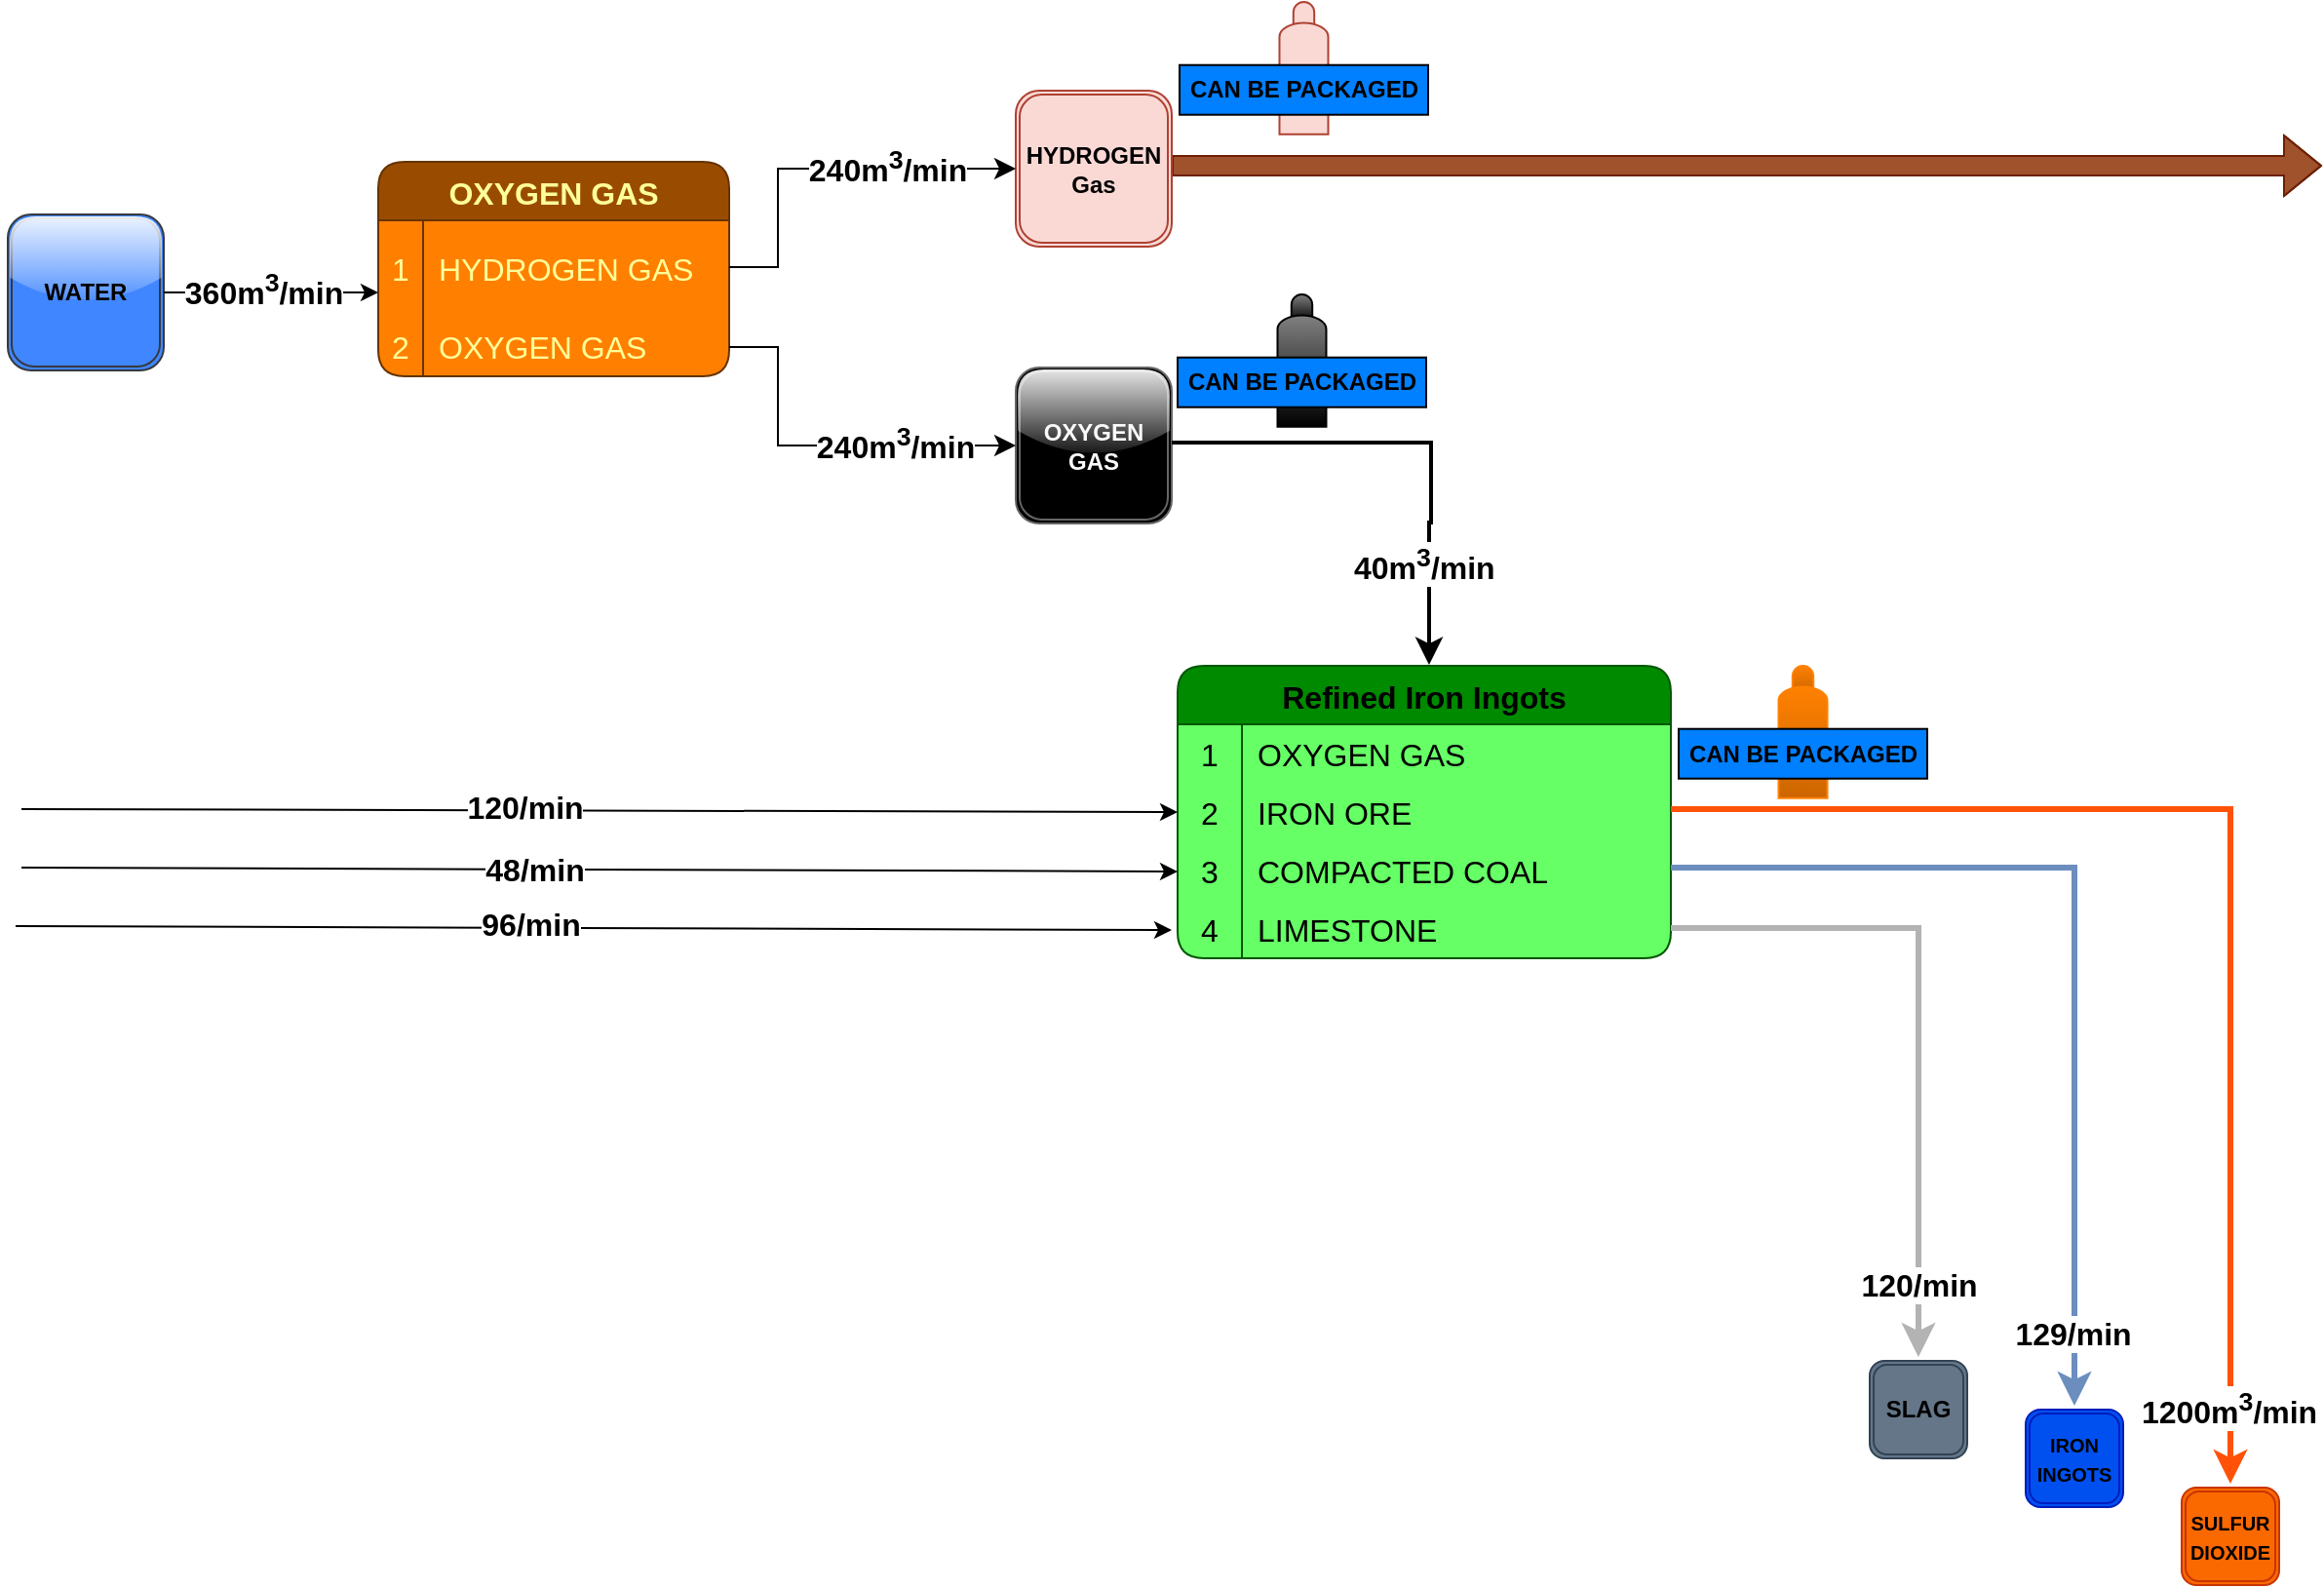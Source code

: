 <mxfile version="22.1.7" type="github">
  <diagram name="Page-1" id="c7558073-3199-34d8-9f00-42111426c3f3">
    <mxGraphModel dx="3249" dy="1083" grid="1" gridSize="10" guides="1" tooltips="1" connect="1" arrows="1" fold="1" page="1" pageScale="1" pageWidth="1200" pageHeight="1920" background="none" math="0" shadow="0">
      <root>
        <mxCell id="0" />
        <mxCell id="1" parent="0" />
        <mxCell id="J3-S9KRi7zDtziuMteK2-191" value="" style="elbow=horizontal;endArrow=classic;html=1;rounded=0;shape=flexArrow;edgeStyle=orthogonalEdgeStyle;fillColor=#a0522d;strokeColor=#6D1F00;" edge="1" parent="1">
          <mxGeometry width="50" height="50" relative="1" as="geometry">
            <mxPoint x="-600" y="144" as="sourcePoint" />
            <mxPoint x="-10" y="144" as="targetPoint" />
            <Array as="points">
              <mxPoint x="-301" y="144" />
            </Array>
          </mxGeometry>
        </mxCell>
        <mxCell id="J3-S9KRi7zDtziuMteK2-100" value="&lt;b&gt;&lt;font style=&quot;font-size: 12px;&quot;&gt;WATER&lt;/font&gt;&lt;/b&gt;" style="shape=ext;double=1;whiteSpace=wrap;html=1;aspect=fixed;fillColor=#4086FF;strokeColor=#36393d;rounded=1;glass=1;" vertex="1" parent="1">
          <mxGeometry x="-1197" y="169" width="80" height="80" as="geometry" />
        </mxCell>
        <mxCell id="J3-S9KRi7zDtziuMteK2-111" value="OXYGEN GAS" style="shape=table;startSize=30;container=1;collapsible=0;childLayout=tableLayout;fixedRows=1;rowLines=0;fontStyle=1;strokeColor=#663300;fontSize=16;rounded=1;fillColor=#994C00;fontColor=#FFFF99;swimlaneFillColor=#FF8000;shadow=0;perimeterSpacing=0;" vertex="1" parent="1">
          <mxGeometry x="-1007" y="142" width="180" height="110" as="geometry" />
        </mxCell>
        <mxCell id="J3-S9KRi7zDtziuMteK2-112" value="" style="shape=tableRow;horizontal=0;startSize=0;swimlaneHead=0;swimlaneBody=0;top=0;left=0;bottom=0;right=0;collapsible=0;dropTarget=0;fillColor=none;points=[[0,0.5],[1,0.5]];portConstraint=eastwest;strokeColor=inherit;fontSize=16;rounded=0;" vertex="1" parent="J3-S9KRi7zDtziuMteK2-111">
          <mxGeometry y="30" width="180" height="50" as="geometry" />
        </mxCell>
        <mxCell id="J3-S9KRi7zDtziuMteK2-113" value="&lt;font color=&quot;#ffff99&quot;&gt;1&lt;/font&gt;" style="shape=partialRectangle;html=1;whiteSpace=wrap;connectable=0;fillColor=none;top=0;left=0;bottom=0;right=0;overflow=hidden;pointerEvents=1;strokeColor=inherit;fontSize=16;rounded=0;" vertex="1" parent="J3-S9KRi7zDtziuMteK2-112">
          <mxGeometry width="23" height="50" as="geometry">
            <mxRectangle width="23" height="50" as="alternateBounds" />
          </mxGeometry>
        </mxCell>
        <mxCell id="J3-S9KRi7zDtziuMteK2-114" value="&lt;font color=&quot;#ffff99&quot;&gt;HYDROGEN GAS&lt;/font&gt;" style="shape=partialRectangle;html=1;whiteSpace=wrap;connectable=0;fillColor=none;top=0;left=0;bottom=0;right=0;align=left;spacingLeft=6;overflow=hidden;strokeColor=inherit;fontSize=16;rounded=0;" vertex="1" parent="J3-S9KRi7zDtziuMteK2-112">
          <mxGeometry x="23" width="157" height="50" as="geometry">
            <mxRectangle width="157" height="50" as="alternateBounds" />
          </mxGeometry>
        </mxCell>
        <mxCell id="J3-S9KRi7zDtziuMteK2-118" value="" style="shape=tableRow;horizontal=0;startSize=0;swimlaneHead=0;swimlaneBody=0;top=0;left=0;bottom=0;right=0;collapsible=0;dropTarget=0;fillColor=none;points=[[0,0.5],[1,0.5]];portConstraint=eastwest;strokeColor=inherit;fontSize=16;rounded=0;" vertex="1" parent="J3-S9KRi7zDtziuMteK2-111">
          <mxGeometry y="80" width="180" height="30" as="geometry" />
        </mxCell>
        <mxCell id="J3-S9KRi7zDtziuMteK2-119" value="&lt;font color=&quot;#ffff99&quot;&gt;2&lt;/font&gt;" style="shape=partialRectangle;html=1;whiteSpace=wrap;connectable=0;fillColor=none;top=0;left=0;bottom=0;right=0;overflow=hidden;strokeColor=inherit;fontSize=16;rounded=0;" vertex="1" parent="J3-S9KRi7zDtziuMteK2-118">
          <mxGeometry width="23" height="30" as="geometry">
            <mxRectangle width="23" height="30" as="alternateBounds" />
          </mxGeometry>
        </mxCell>
        <mxCell id="J3-S9KRi7zDtziuMteK2-120" value="&lt;font color=&quot;#ffff99&quot;&gt;OXYGEN GAS&lt;/font&gt;" style="shape=partialRectangle;html=1;whiteSpace=wrap;connectable=0;fillColor=none;top=0;left=0;bottom=0;right=0;align=left;spacingLeft=6;overflow=hidden;strokeColor=inherit;fontSize=16;rounded=0;" vertex="1" parent="J3-S9KRi7zDtziuMteK2-118">
          <mxGeometry x="23" width="157" height="30" as="geometry">
            <mxRectangle width="157" height="30" as="alternateBounds" />
          </mxGeometry>
        </mxCell>
        <mxCell id="J3-S9KRi7zDtziuMteK2-149" value="Refined Iron Ingots" style="shape=table;startSize=30;container=1;collapsible=0;childLayout=tableLayout;fixedRows=1;rowLines=0;fontStyle=1;strokeColor=#005700;fontSize=16;rounded=1;fillColor=#008a00;fontColor=#000000;fillStyle=auto;backgroundOutline=0;gradientColor=none;swimlaneFillColor=#66FF66;" vertex="1" parent="1">
          <mxGeometry x="-597" y="400.5" width="253" height="150" as="geometry" />
        </mxCell>
        <mxCell id="J3-S9KRi7zDtziuMteK2-150" value="" style="shape=tableRow;horizontal=0;startSize=0;swimlaneHead=0;swimlaneBody=0;top=0;left=0;bottom=0;right=0;collapsible=0;dropTarget=0;fillColor=none;points=[[0,0.5],[1,0.5]];portConstraint=eastwest;strokeColor=inherit;fontSize=16;rounded=0;" vertex="1" parent="J3-S9KRi7zDtziuMteK2-149">
          <mxGeometry y="30" width="253" height="30" as="geometry" />
        </mxCell>
        <mxCell id="J3-S9KRi7zDtziuMteK2-151" value="1" style="shape=partialRectangle;html=1;whiteSpace=wrap;connectable=0;fillColor=none;top=0;left=0;bottom=0;right=0;overflow=hidden;pointerEvents=1;strokeColor=inherit;fontSize=16;rounded=0;" vertex="1" parent="J3-S9KRi7zDtziuMteK2-150">
          <mxGeometry width="33" height="30" as="geometry">
            <mxRectangle width="33" height="30" as="alternateBounds" />
          </mxGeometry>
        </mxCell>
        <mxCell id="J3-S9KRi7zDtziuMteK2-152" value="OXYGEN GAS&lt;span style=&quot;white-space: pre;&quot;&gt;&#x9;&lt;/span&gt;" style="shape=partialRectangle;html=1;whiteSpace=wrap;connectable=0;fillColor=none;top=0;left=0;bottom=0;right=0;align=left;spacingLeft=6;overflow=hidden;strokeColor=inherit;fontSize=16;rounded=0;" vertex="1" parent="J3-S9KRi7zDtziuMteK2-150">
          <mxGeometry x="33" width="220" height="30" as="geometry">
            <mxRectangle width="220" height="30" as="alternateBounds" />
          </mxGeometry>
        </mxCell>
        <mxCell id="J3-S9KRi7zDtziuMteK2-153" value="" style="shape=tableRow;horizontal=0;startSize=0;swimlaneHead=0;swimlaneBody=0;top=0;left=0;bottom=0;right=0;collapsible=0;dropTarget=0;fillColor=none;points=[[0,0.5],[1,0.5]];portConstraint=eastwest;strokeColor=inherit;fontSize=16;rounded=0;" vertex="1" parent="J3-S9KRi7zDtziuMteK2-149">
          <mxGeometry y="60" width="253" height="30" as="geometry" />
        </mxCell>
        <mxCell id="J3-S9KRi7zDtziuMteK2-154" value="2" style="shape=partialRectangle;html=1;whiteSpace=wrap;connectable=0;fillColor=none;top=0;left=0;bottom=0;right=0;overflow=hidden;strokeColor=inherit;fontSize=16;rounded=0;" vertex="1" parent="J3-S9KRi7zDtziuMteK2-153">
          <mxGeometry width="33" height="30" as="geometry">
            <mxRectangle width="33" height="30" as="alternateBounds" />
          </mxGeometry>
        </mxCell>
        <mxCell id="J3-S9KRi7zDtziuMteK2-155" value="IRON ORE" style="shape=partialRectangle;html=1;whiteSpace=wrap;connectable=0;fillColor=none;top=0;left=0;bottom=0;right=0;align=left;spacingLeft=6;overflow=hidden;strokeColor=inherit;fontSize=16;rounded=0;" vertex="1" parent="J3-S9KRi7zDtziuMteK2-153">
          <mxGeometry x="33" width="220" height="30" as="geometry">
            <mxRectangle width="220" height="30" as="alternateBounds" />
          </mxGeometry>
        </mxCell>
        <mxCell id="J3-S9KRi7zDtziuMteK2-156" value="" style="shape=tableRow;horizontal=0;startSize=0;swimlaneHead=0;swimlaneBody=0;top=0;left=0;bottom=0;right=0;collapsible=0;dropTarget=0;fillColor=none;points=[[0,0.5],[1,0.5]];portConstraint=eastwest;strokeColor=inherit;fontSize=16;rounded=0;" vertex="1" parent="J3-S9KRi7zDtziuMteK2-149">
          <mxGeometry y="90" width="253" height="30" as="geometry" />
        </mxCell>
        <mxCell id="J3-S9KRi7zDtziuMteK2-157" value="3" style="shape=partialRectangle;html=1;whiteSpace=wrap;connectable=0;fillColor=none;top=0;left=0;bottom=0;right=0;overflow=hidden;strokeColor=inherit;fontSize=16;rounded=0;" vertex="1" parent="J3-S9KRi7zDtziuMteK2-156">
          <mxGeometry width="33" height="30" as="geometry">
            <mxRectangle width="33" height="30" as="alternateBounds" />
          </mxGeometry>
        </mxCell>
        <mxCell id="J3-S9KRi7zDtziuMteK2-158" value="COMPACTED COAL" style="shape=partialRectangle;html=1;whiteSpace=wrap;connectable=0;fillColor=none;top=0;left=0;bottom=0;right=0;align=left;spacingLeft=6;overflow=hidden;strokeColor=inherit;fontSize=16;rounded=0;" vertex="1" parent="J3-S9KRi7zDtziuMteK2-156">
          <mxGeometry x="33" width="220" height="30" as="geometry">
            <mxRectangle width="220" height="30" as="alternateBounds" />
          </mxGeometry>
        </mxCell>
        <mxCell id="J3-S9KRi7zDtziuMteK2-159" style="shape=tableRow;horizontal=0;startSize=0;swimlaneHead=0;swimlaneBody=0;top=0;left=0;bottom=0;right=0;collapsible=0;dropTarget=0;fillColor=none;points=[[0,0.5],[1,0.5]];portConstraint=eastwest;strokeColor=inherit;fontSize=16;rounded=0;" vertex="1" parent="J3-S9KRi7zDtziuMteK2-149">
          <mxGeometry y="120" width="253" height="30" as="geometry" />
        </mxCell>
        <mxCell id="J3-S9KRi7zDtziuMteK2-160" value="4" style="shape=partialRectangle;html=1;whiteSpace=wrap;connectable=0;fillColor=none;top=0;left=0;bottom=0;right=0;overflow=hidden;strokeColor=inherit;fontSize=16;rounded=0;" vertex="1" parent="J3-S9KRi7zDtziuMteK2-159">
          <mxGeometry width="33" height="30" as="geometry">
            <mxRectangle width="33" height="30" as="alternateBounds" />
          </mxGeometry>
        </mxCell>
        <mxCell id="J3-S9KRi7zDtziuMteK2-161" value="LIMESTONE" style="shape=partialRectangle;html=1;whiteSpace=wrap;connectable=0;fillColor=none;top=0;left=0;bottom=0;right=0;align=left;spacingLeft=6;overflow=hidden;strokeColor=inherit;fontSize=16;rounded=0;" vertex="1" parent="J3-S9KRi7zDtziuMteK2-159">
          <mxGeometry x="33" width="220" height="30" as="geometry">
            <mxRectangle width="220" height="30" as="alternateBounds" />
          </mxGeometry>
        </mxCell>
        <mxCell id="J3-S9KRi7zDtziuMteK2-163" value="&lt;font color=&quot;#fafafa&quot;&gt;&lt;b&gt;OXYGEN&lt;br&gt;GAS&lt;/b&gt;&lt;br&gt;&lt;/font&gt;" style="shape=ext;double=1;rounded=1;whiteSpace=wrap;html=1;fillColor=#000000;strokeColor=#666666;fontColor=#333333;glass=1;" vertex="1" parent="1">
          <mxGeometry x="-680" y="247.5" width="80" height="80" as="geometry" />
        </mxCell>
        <mxCell id="J3-S9KRi7zDtziuMteK2-164" value="&lt;b style=&quot;&quot;&gt;HYDROGEN&lt;br&gt;Gas&lt;/b&gt;" style="shape=ext;double=1;rounded=1;whiteSpace=wrap;html=1;fillColor=#fad9d5;strokeColor=#ae4132;glass=0;shadow=0;" vertex="1" parent="1">
          <mxGeometry x="-680" y="105.5" width="80" height="80" as="geometry" />
        </mxCell>
        <mxCell id="J3-S9KRi7zDtziuMteK2-174" value="" style="endArrow=classic;html=1;exitX=1;exitY=0.5;exitDx=0;exitDy=0;" edge="1" parent="1" source="J3-S9KRi7zDtziuMteK2-100">
          <mxGeometry relative="1" as="geometry">
            <mxPoint x="-1107" y="208.74" as="sourcePoint" />
            <mxPoint x="-1007" y="209" as="targetPoint" />
          </mxGeometry>
        </mxCell>
        <mxCell id="J3-S9KRi7zDtziuMteK2-175" value="&lt;b style=&quot;font-size: 16px;&quot;&gt;360m&lt;sup&gt;3&lt;/sup&gt;/min&lt;/b&gt;" style="edgeLabel;resizable=0;html=1;align=center;verticalAlign=middle;" connectable="0" vertex="1" parent="J3-S9KRi7zDtziuMteK2-174">
          <mxGeometry relative="1" as="geometry">
            <mxPoint x="-4" y="-2" as="offset" />
          </mxGeometry>
        </mxCell>
        <mxCell id="J3-S9KRi7zDtziuMteK2-176" value="" style="edgeStyle=elbowEdgeStyle;elbow=horizontal;endArrow=classic;html=1;curved=0;rounded=0;endSize=8;startSize=8;entryX=0;entryY=0.5;entryDx=0;entryDy=0;" edge="1" parent="1" target="J3-S9KRi7zDtziuMteK2-164">
          <mxGeometry width="50" height="50" relative="1" as="geometry">
            <mxPoint x="-827" y="196" as="sourcePoint" />
            <mxPoint x="-740" y="146" as="targetPoint" />
            <Array as="points">
              <mxPoint x="-802" y="196" />
            </Array>
          </mxGeometry>
        </mxCell>
        <mxCell id="J3-S9KRi7zDtziuMteK2-212" value="&lt;b style=&quot;font-size: 16px;&quot;&gt;240m&lt;sup style=&quot;&quot;&gt;3&lt;/sup&gt;/min&lt;/b&gt;" style="edgeLabel;html=1;align=center;verticalAlign=middle;resizable=0;points=[];" vertex="1" connectable="0" parent="J3-S9KRi7zDtziuMteK2-176">
          <mxGeometry x="0.426" y="-2" relative="1" as="geometry">
            <mxPoint x="-10" y="-4" as="offset" />
          </mxGeometry>
        </mxCell>
        <mxCell id="J3-S9KRi7zDtziuMteK2-178" value="" style="edgeStyle=elbowEdgeStyle;elbow=horizontal;endArrow=classic;html=1;curved=0;rounded=0;endSize=8;startSize=8;entryX=0;entryY=0.5;entryDx=0;entryDy=0;" edge="1" parent="1" target="J3-S9KRi7zDtziuMteK2-163">
          <mxGeometry width="50" height="50" relative="1" as="geometry">
            <mxPoint x="-827" y="237" as="sourcePoint" />
            <mxPoint x="-740" y="287" as="targetPoint" />
            <Array as="points">
              <mxPoint x="-802" y="237" />
            </Array>
          </mxGeometry>
        </mxCell>
        <mxCell id="J3-S9KRi7zDtziuMteK2-213" value="&lt;b style=&quot;font-size: 16px;&quot;&gt;240m&lt;sup&gt;3&lt;/sup&gt;/min&lt;/b&gt;" style="edgeLabel;html=1;align=center;verticalAlign=middle;resizable=0;points=[];" vertex="1" connectable="0" parent="J3-S9KRi7zDtziuMteK2-178">
          <mxGeometry x="0.46" relative="1" as="geometry">
            <mxPoint x="-9" y="-2" as="offset" />
          </mxGeometry>
        </mxCell>
        <mxCell id="J3-S9KRi7zDtziuMteK2-180" value="" style="edgeStyle=segmentEdgeStyle;endArrow=classic;html=1;curved=0;rounded=0;endSize=8;startSize=8;strokeWidth=3;strokeColor=#FF5208;fillColor=#008a00;" edge="1" parent="1">
          <mxGeometry width="50" height="50" relative="1" as="geometry">
            <mxPoint x="-344" y="474" as="sourcePoint" />
            <mxPoint x="-57" y="820" as="targetPoint" />
            <Array as="points">
              <mxPoint x="-57" y="474" />
              <mxPoint x="-57" y="770" />
            </Array>
          </mxGeometry>
        </mxCell>
        <mxCell id="J3-S9KRi7zDtziuMteK2-233" value="&lt;font style=&quot;font-size: 16px;&quot;&gt;&lt;b&gt;1200m&lt;sup&gt;3&lt;/sup&gt;/min&lt;/b&gt;&lt;/font&gt;" style="edgeLabel;html=1;align=center;verticalAlign=middle;resizable=0;points=[];" vertex="1" connectable="0" parent="J3-S9KRi7zDtziuMteK2-180">
          <mxGeometry x="0.431" y="-1" relative="1" as="geometry">
            <mxPoint y="141" as="offset" />
          </mxGeometry>
        </mxCell>
        <mxCell id="J3-S9KRi7zDtziuMteK2-181" value="" style="edgeStyle=segmentEdgeStyle;endArrow=classic;html=1;curved=0;rounded=0;endSize=8;startSize=8;strokeWidth=3;fillColor=#dae8fc;gradientColor=#7ea6e0;strokeColor=#6c8ebf;" edge="1" parent="1">
          <mxGeometry width="50" height="50" relative="1" as="geometry">
            <mxPoint x="-344" y="504" as="sourcePoint" />
            <mxPoint x="-137" y="780" as="targetPoint" />
            <Array as="points">
              <mxPoint x="-137" y="504" />
            </Array>
          </mxGeometry>
        </mxCell>
        <mxCell id="J3-S9KRi7zDtziuMteK2-234" value="&lt;font style=&quot;font-size: 16px;&quot;&gt;&lt;b&gt;129/min&lt;/b&gt;&lt;/font&gt;" style="edgeLabel;html=1;align=center;verticalAlign=middle;resizable=0;points=[];" vertex="1" connectable="0" parent="J3-S9KRi7zDtziuMteK2-181">
          <mxGeometry x="0.42" y="-1" relative="1" as="geometry">
            <mxPoint y="103" as="offset" />
          </mxGeometry>
        </mxCell>
        <mxCell id="J3-S9KRi7zDtziuMteK2-182" value="" style="edgeStyle=segmentEdgeStyle;endArrow=classic;html=1;curved=0;rounded=0;endSize=8;startSize=8;strokeWidth=3;strokeColor=#B3B3B3;" edge="1" parent="1">
          <mxGeometry width="50" height="50" relative="1" as="geometry">
            <mxPoint x="-344" y="535" as="sourcePoint" />
            <mxPoint x="-217" y="755" as="targetPoint" />
            <Array as="points">
              <mxPoint x="-217" y="535" />
            </Array>
          </mxGeometry>
        </mxCell>
        <mxCell id="J3-S9KRi7zDtziuMteK2-232" value="&lt;b&gt;&lt;font style=&quot;font-size: 16px;&quot;&gt;120/min&lt;/font&gt;&lt;/b&gt;" style="edgeLabel;html=1;align=center;verticalAlign=middle;resizable=0;points=[];" vertex="1" connectable="0" parent="J3-S9KRi7zDtziuMteK2-182">
          <mxGeometry x="0.343" relative="1" as="geometry">
            <mxPoint y="77" as="offset" />
          </mxGeometry>
        </mxCell>
        <mxCell id="J3-S9KRi7zDtziuMteK2-186" value="" style="edgeStyle=segmentEdgeStyle;endArrow=classic;html=1;curved=0;rounded=0;endSize=8;startSize=8;strokeWidth=2;" edge="1" parent="1">
          <mxGeometry width="50" height="50" relative="1" as="geometry">
            <mxPoint x="-600" y="286" as="sourcePoint" />
            <mxPoint x="-468" y="400" as="targetPoint" />
            <Array as="points">
              <mxPoint x="-467" y="286" />
              <mxPoint x="-467" y="327" />
              <mxPoint x="-468" y="327" />
            </Array>
          </mxGeometry>
        </mxCell>
        <mxCell id="J3-S9KRi7zDtziuMteK2-211" value="&lt;b style=&quot;font-size: 16px;&quot;&gt;40m&lt;sup&gt;3&lt;/sup&gt;/min&lt;sup&gt;&amp;nbsp;&lt;/sup&gt;&lt;/b&gt;" style="edgeLabel;html=1;align=center;verticalAlign=middle;resizable=0;points=[];" vertex="1" connectable="0" parent="J3-S9KRi7zDtziuMteK2-186">
          <mxGeometry x="0.581" y="-1" relative="1" as="geometry">
            <mxPoint as="offset" />
          </mxGeometry>
        </mxCell>
        <mxCell id="J3-S9KRi7zDtziuMteK2-187" value="" style="endArrow=classic;html=1;entryX=0;entryY=0.5;entryDx=0;entryDy=0;" edge="1" parent="1" target="J3-S9KRi7zDtziuMteK2-153">
          <mxGeometry width="50" height="50" relative="1" as="geometry">
            <mxPoint x="-1190" y="474" as="sourcePoint" />
            <mxPoint x="-940" y="434" as="targetPoint" />
          </mxGeometry>
        </mxCell>
        <mxCell id="J3-S9KRi7zDtziuMteK2-208" value="&lt;b&gt;&lt;font style=&quot;font-size: 16px;&quot;&gt;120/min&lt;/font&gt;&lt;/b&gt;" style="edgeLabel;html=1;align=center;verticalAlign=middle;resizable=0;points=[];" vertex="1" connectable="0" parent="J3-S9KRi7zDtziuMteK2-187">
          <mxGeometry x="-0.131" y="2" relative="1" as="geometry">
            <mxPoint as="offset" />
          </mxGeometry>
        </mxCell>
        <mxCell id="J3-S9KRi7zDtziuMteK2-188" value="" style="endArrow=classic;html=1;entryX=0;entryY=0.5;entryDx=0;entryDy=0;" edge="1" parent="1">
          <mxGeometry width="50" height="50" relative="1" as="geometry">
            <mxPoint x="-1190" y="504" as="sourcePoint" />
            <mxPoint x="-597" y="506" as="targetPoint" />
          </mxGeometry>
        </mxCell>
        <mxCell id="J3-S9KRi7zDtziuMteK2-209" value="&lt;b&gt;&lt;font style=&quot;font-size: 16px;&quot;&gt;48/min&lt;/font&gt;&lt;/b&gt;" style="edgeLabel;html=1;align=center;verticalAlign=middle;resizable=0;points=[];" vertex="1" connectable="0" parent="J3-S9KRi7zDtziuMteK2-188">
          <mxGeometry x="-0.139" relative="1" as="geometry">
            <mxPoint x="7" as="offset" />
          </mxGeometry>
        </mxCell>
        <mxCell id="J3-S9KRi7zDtziuMteK2-189" value="" style="endArrow=classic;html=1;entryX=0;entryY=0.5;entryDx=0;entryDy=0;" edge="1" parent="1">
          <mxGeometry width="50" height="50" relative="1" as="geometry">
            <mxPoint x="-1193" y="534" as="sourcePoint" />
            <mxPoint x="-600" y="536" as="targetPoint" />
          </mxGeometry>
        </mxCell>
        <mxCell id="J3-S9KRi7zDtziuMteK2-210" value="&lt;b&gt;&lt;font style=&quot;font-size: 16px;&quot;&gt;96/min&lt;/font&gt;&lt;/b&gt;" style="edgeLabel;html=1;align=center;verticalAlign=middle;resizable=0;points=[];" vertex="1" connectable="0" parent="J3-S9KRi7zDtziuMteK2-189">
          <mxGeometry x="-0.133" y="2" relative="1" as="geometry">
            <mxPoint x="7" as="offset" />
          </mxGeometry>
        </mxCell>
        <mxCell id="J3-S9KRi7zDtziuMteK2-206" value="" style="shape=mxgraph.pid.vessels.gas_bottle;html=1;pointerEvents=1;align=center;verticalLabelPosition=bottom;verticalAlign=top;dashed=0;fillColor=#808080;strokeColor=#000000;gradientColor=default;" vertex="1" parent="1">
          <mxGeometry x="-545.75" y="210" width="25" height="67.86" as="geometry" />
        </mxCell>
        <mxCell id="J3-S9KRi7zDtziuMteK2-207" value="" style="shape=mxgraph.pid.vessels.gas_bottle;html=1;pointerEvents=1;align=center;verticalLabelPosition=bottom;verticalAlign=top;dashed=0;fillColor=#fad9d5;strokeColor=#ae4132;" vertex="1" parent="1">
          <mxGeometry x="-544.75" y="60" width="25" height="67.86" as="geometry" />
        </mxCell>
        <mxCell id="J3-S9KRi7zDtziuMteK2-221" value="&lt;p style=&quot;line-height: 100%;&quot;&gt;&lt;font size=&quot;1&quot; style=&quot;&quot;&gt;&lt;b style=&quot;font-size: 12px;&quot;&gt;CAN BE PACKAGED&lt;/b&gt;&lt;/font&gt;&lt;/p&gt;" style="text;html=1;align=center;verticalAlign=middle;whiteSpace=wrap;rounded=0;fillColor=#007FFF;strokeColor=#000000;" vertex="1" parent="1">
          <mxGeometry x="-596" y="92.36" width="127.5" height="25.5" as="geometry" />
        </mxCell>
        <mxCell id="J3-S9KRi7zDtziuMteK2-222" value="&lt;p style=&quot;line-height: 100%;&quot;&gt;&lt;font size=&quot;1&quot; style=&quot;&quot;&gt;&lt;b style=&quot;font-size: 12px;&quot;&gt;CAN BE PACKAGED&lt;/b&gt;&lt;/font&gt;&lt;/p&gt;" style="text;html=1;align=center;verticalAlign=middle;whiteSpace=wrap;rounded=0;fillColor=#007FFF;strokeColor=#000000;" vertex="1" parent="1">
          <mxGeometry x="-597" y="242.36" width="127.5" height="25.5" as="geometry" />
        </mxCell>
        <mxCell id="J3-S9KRi7zDtziuMteK2-227" value="&lt;b style=&quot;&quot;&gt;&lt;font color=&quot;#000000&quot;&gt;SLAG&lt;/font&gt;&lt;/b&gt;" style="shape=ext;double=1;rounded=1;whiteSpace=wrap;html=1;fillColor=#647687;glass=0;strokeColor=#314354;fontColor=#ffffff;" vertex="1" parent="1">
          <mxGeometry x="-242" y="757" width="50" height="50" as="geometry" />
        </mxCell>
        <mxCell id="J3-S9KRi7zDtziuMteK2-228" value="&lt;b style=&quot;&quot;&gt;&lt;font color=&quot;#000000&quot; style=&quot;font-size: 10px;&quot;&gt;IRON INGOTS&lt;/font&gt;&lt;/b&gt;" style="shape=ext;double=1;rounded=1;whiteSpace=wrap;html=1;fillColor=#0050ef;strokeColor=#001DBC;fontColor=#ffffff;glass=0;" vertex="1" parent="1">
          <mxGeometry x="-162" y="782" width="50" height="50" as="geometry" />
        </mxCell>
        <mxCell id="J3-S9KRi7zDtziuMteK2-229" value="&lt;font style=&quot;font-size: 10px;&quot;&gt;&lt;b style=&quot;&quot;&gt;SULFUR&lt;br&gt;DIOXIDE&lt;/b&gt;&lt;br&gt;&lt;/font&gt;" style="shape=ext;double=1;rounded=1;whiteSpace=wrap;html=1;fillColor=#fa6800;strokeColor=#C73500;fontColor=#000000;glass=0;" vertex="1" parent="1">
          <mxGeometry x="-82" y="822" width="50" height="50" as="geometry" />
        </mxCell>
        <mxCell id="J3-S9KRi7zDtziuMteK2-230" value="" style="shape=mxgraph.pid.vessels.gas_bottle;html=1;pointerEvents=1;align=center;verticalLabelPosition=bottom;verticalAlign=top;dashed=0;fillColor=#FF8000;strokeColor=#FF8000;fontColor=#000000;gradientColor=#CC6600;" vertex="1" parent="1">
          <mxGeometry x="-288.75" y="400.5" width="25" height="67.86" as="geometry" />
        </mxCell>
        <mxCell id="J3-S9KRi7zDtziuMteK2-231" value="&lt;p style=&quot;line-height: 100%;&quot;&gt;&lt;font size=&quot;1&quot; style=&quot;&quot;&gt;&lt;b style=&quot;font-size: 12px;&quot;&gt;CAN BE PACKAGED&lt;/b&gt;&lt;/font&gt;&lt;/p&gt;" style="text;html=1;align=center;verticalAlign=middle;whiteSpace=wrap;rounded=0;fillColor=#007FFF;strokeColor=#000000;" vertex="1" parent="1">
          <mxGeometry x="-340" y="432.86" width="127.5" height="25.5" as="geometry" />
        </mxCell>
      </root>
    </mxGraphModel>
  </diagram>
</mxfile>
